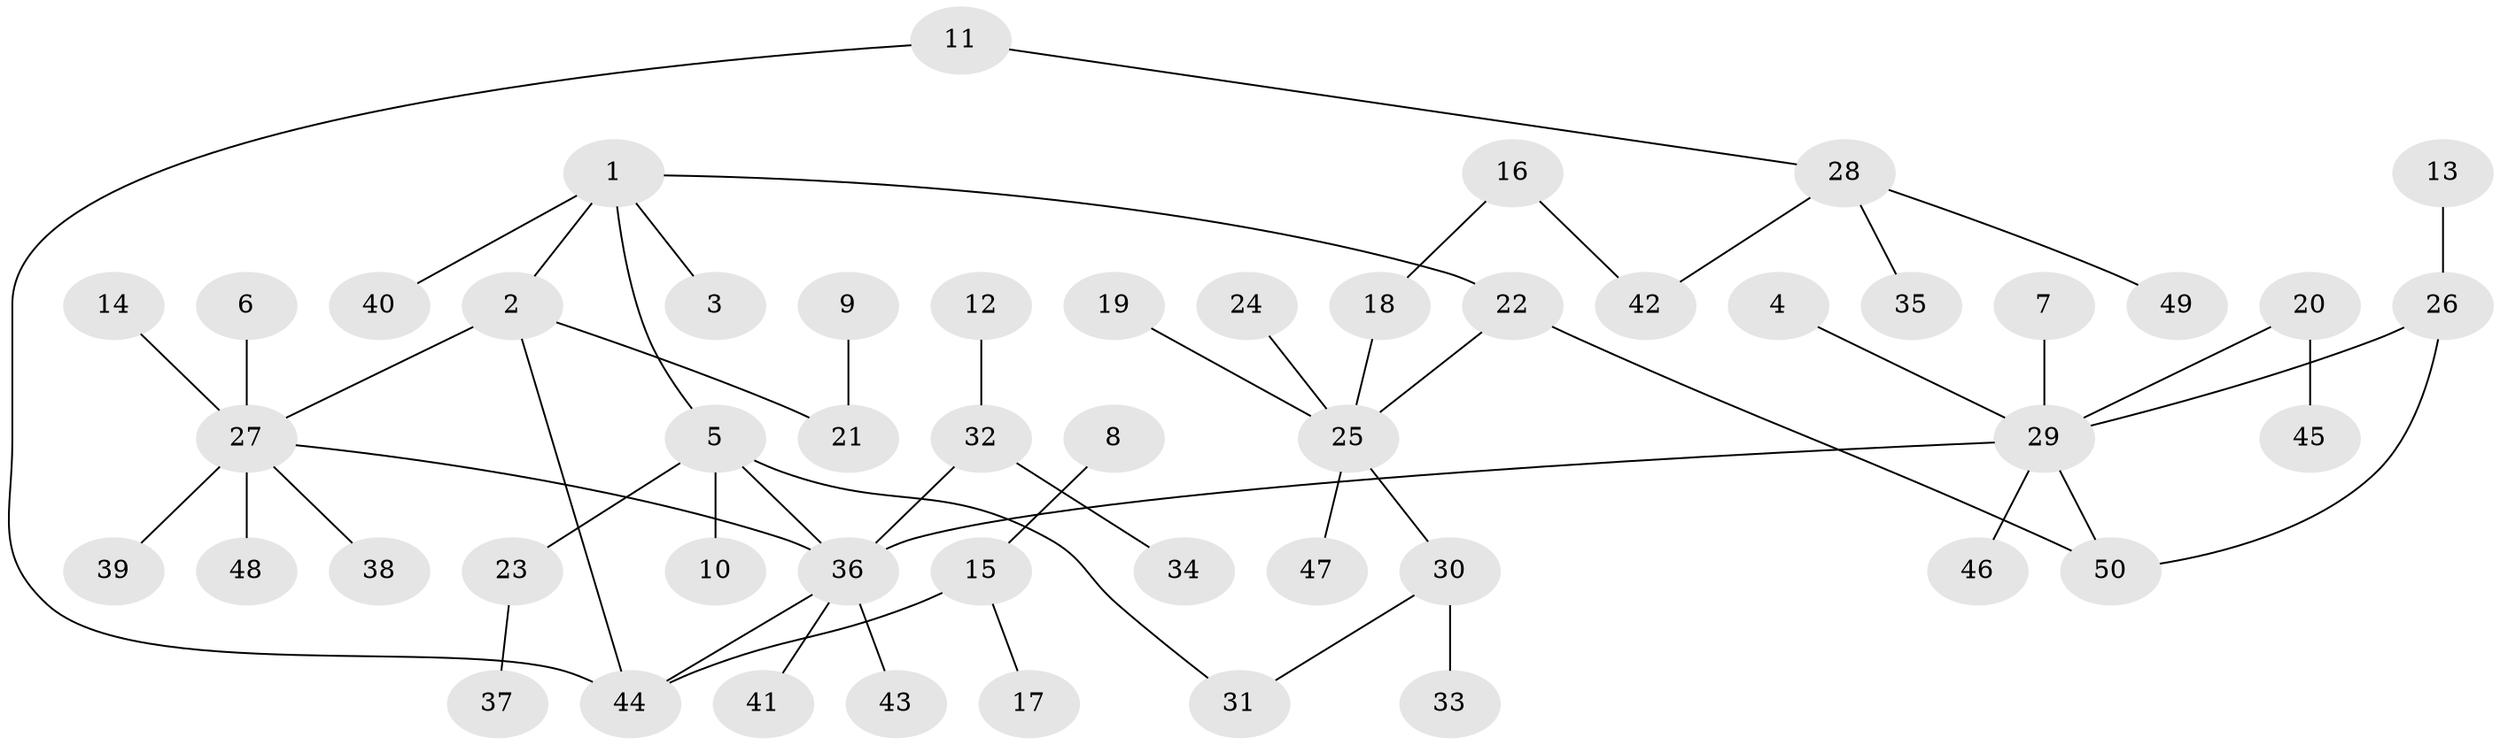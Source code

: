 // original degree distribution, {4: 0.08080808080808081, 5: 0.04040404040404041, 3: 0.15151515151515152, 2: 0.26262626262626265, 8: 0.010101010101010102, 7: 0.010101010101010102, 1: 0.4444444444444444}
// Generated by graph-tools (version 1.1) at 2025/49/03/09/25 03:49:20]
// undirected, 50 vertices, 55 edges
graph export_dot {
graph [start="1"]
  node [color=gray90,style=filled];
  1;
  2;
  3;
  4;
  5;
  6;
  7;
  8;
  9;
  10;
  11;
  12;
  13;
  14;
  15;
  16;
  17;
  18;
  19;
  20;
  21;
  22;
  23;
  24;
  25;
  26;
  27;
  28;
  29;
  30;
  31;
  32;
  33;
  34;
  35;
  36;
  37;
  38;
  39;
  40;
  41;
  42;
  43;
  44;
  45;
  46;
  47;
  48;
  49;
  50;
  1 -- 2 [weight=1.0];
  1 -- 3 [weight=1.0];
  1 -- 5 [weight=1.0];
  1 -- 22 [weight=1.0];
  1 -- 40 [weight=1.0];
  2 -- 21 [weight=1.0];
  2 -- 27 [weight=1.0];
  2 -- 44 [weight=1.0];
  4 -- 29 [weight=1.0];
  5 -- 10 [weight=1.0];
  5 -- 23 [weight=1.0];
  5 -- 31 [weight=1.0];
  5 -- 36 [weight=1.0];
  6 -- 27 [weight=1.0];
  7 -- 29 [weight=1.0];
  8 -- 15 [weight=1.0];
  9 -- 21 [weight=1.0];
  11 -- 28 [weight=1.0];
  11 -- 44 [weight=1.0];
  12 -- 32 [weight=1.0];
  13 -- 26 [weight=1.0];
  14 -- 27 [weight=1.0];
  15 -- 17 [weight=1.0];
  15 -- 44 [weight=1.0];
  16 -- 18 [weight=1.0];
  16 -- 42 [weight=1.0];
  18 -- 25 [weight=1.0];
  19 -- 25 [weight=1.0];
  20 -- 29 [weight=1.0];
  20 -- 45 [weight=1.0];
  22 -- 25 [weight=1.0];
  22 -- 50 [weight=1.0];
  23 -- 37 [weight=1.0];
  24 -- 25 [weight=1.0];
  25 -- 30 [weight=1.0];
  25 -- 47 [weight=1.0];
  26 -- 29 [weight=1.0];
  26 -- 50 [weight=1.0];
  27 -- 36 [weight=1.0];
  27 -- 38 [weight=1.0];
  27 -- 39 [weight=1.0];
  27 -- 48 [weight=1.0];
  28 -- 35 [weight=1.0];
  28 -- 42 [weight=1.0];
  28 -- 49 [weight=1.0];
  29 -- 36 [weight=1.0];
  29 -- 46 [weight=1.0];
  29 -- 50 [weight=1.0];
  30 -- 31 [weight=1.0];
  30 -- 33 [weight=1.0];
  32 -- 34 [weight=1.0];
  32 -- 36 [weight=1.0];
  36 -- 41 [weight=1.0];
  36 -- 43 [weight=1.0];
  36 -- 44 [weight=1.0];
}
